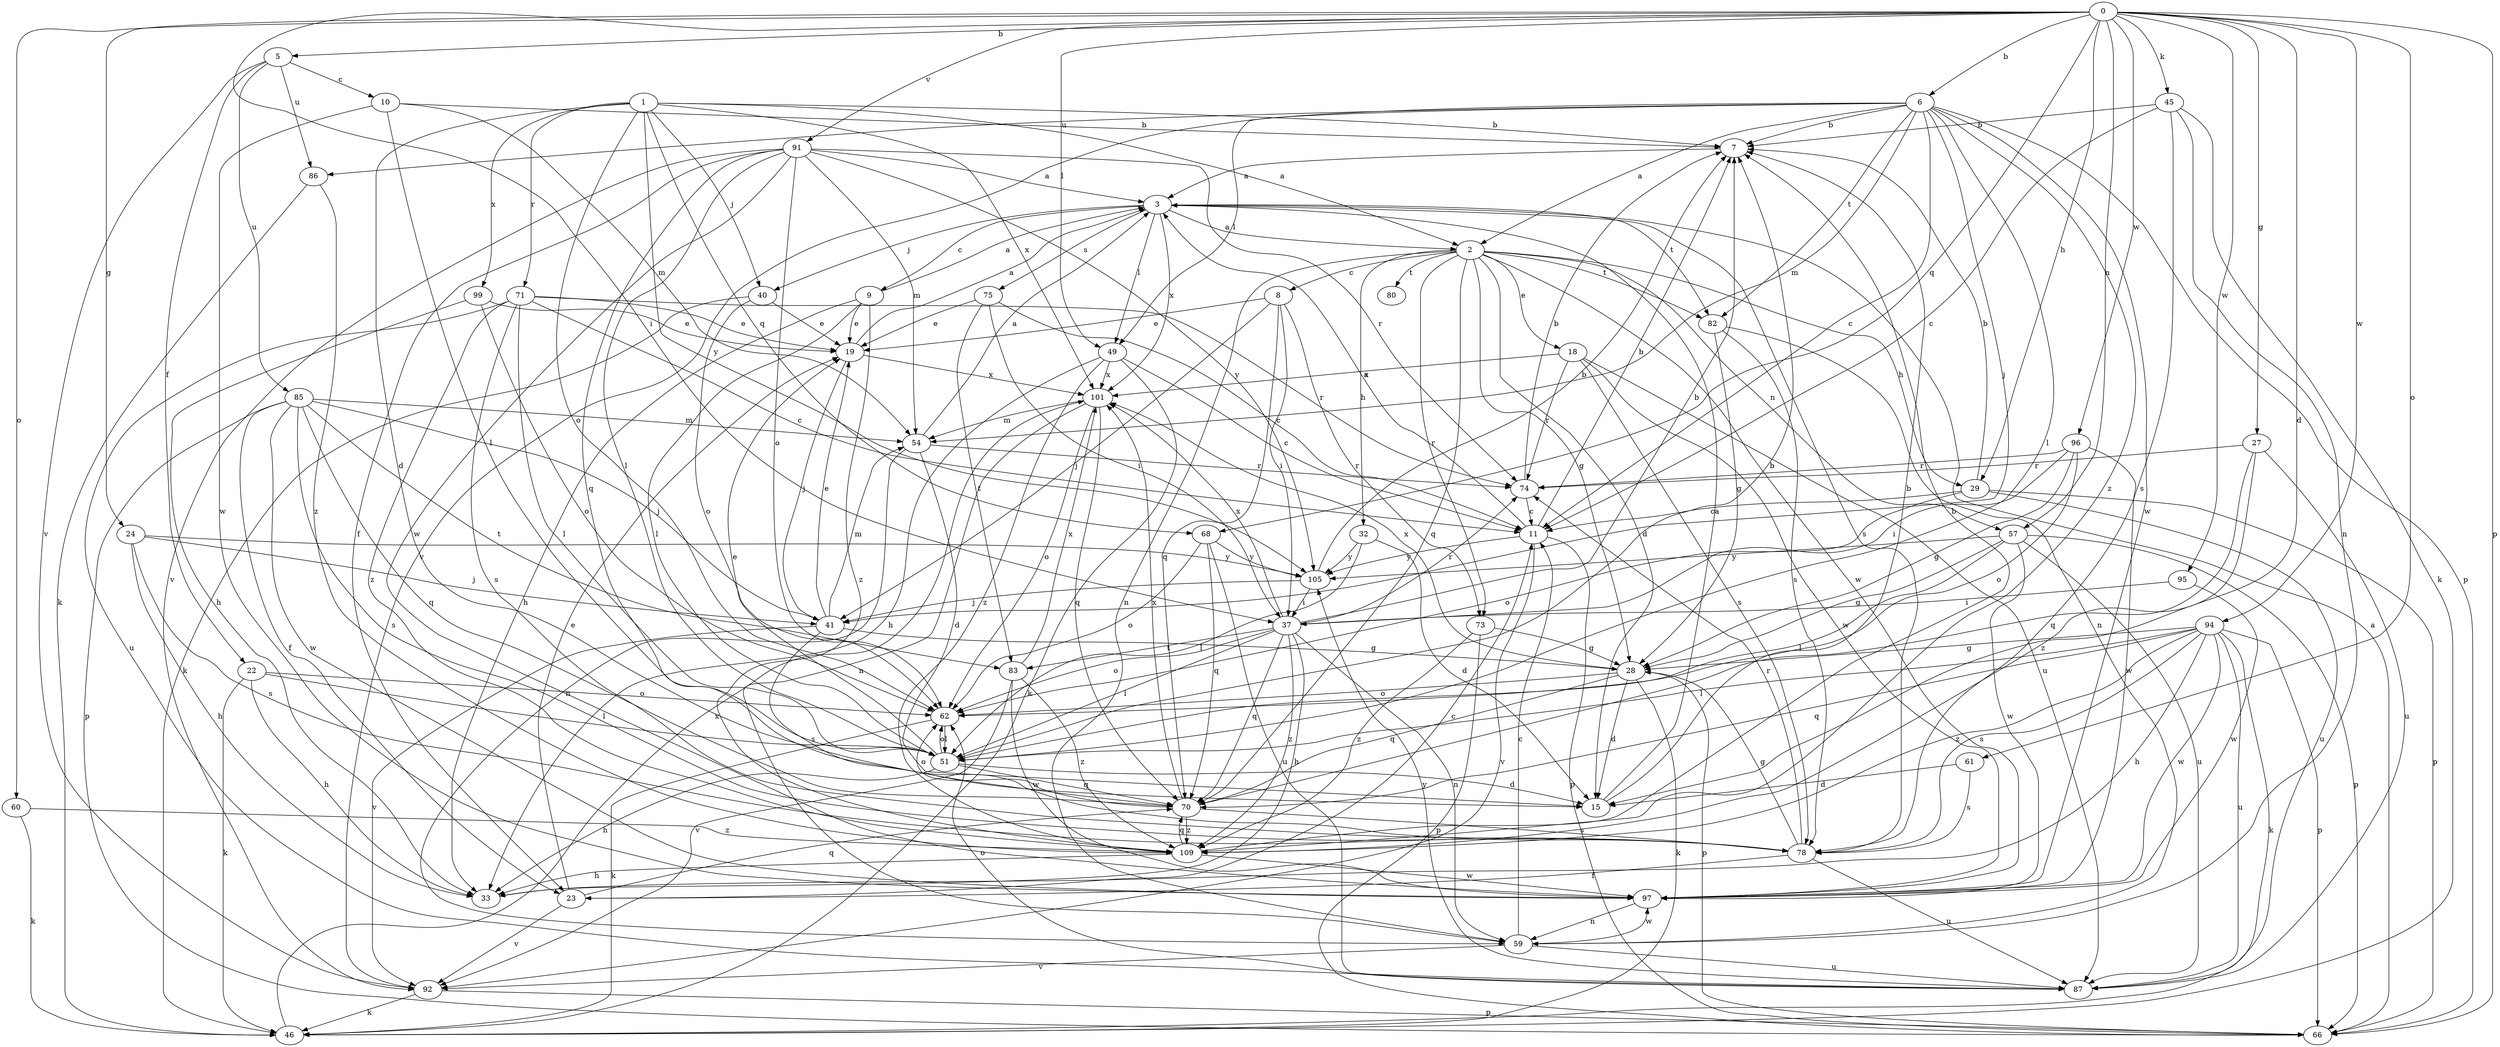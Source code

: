 strict digraph  {
0;
1;
2;
3;
5;
6;
7;
8;
9;
10;
11;
15;
18;
19;
22;
23;
24;
27;
28;
29;
32;
33;
37;
40;
41;
45;
46;
49;
51;
54;
57;
59;
60;
61;
62;
66;
68;
70;
71;
73;
74;
75;
78;
80;
82;
83;
85;
86;
87;
91;
92;
94;
95;
96;
97;
99;
101;
105;
109;
0 -> 5  [label=b];
0 -> 6  [label=b];
0 -> 15  [label=d];
0 -> 24  [label=g];
0 -> 27  [label=g];
0 -> 29  [label=h];
0 -> 37  [label=i];
0 -> 45  [label=k];
0 -> 49  [label=l];
0 -> 57  [label=n];
0 -> 60  [label=o];
0 -> 61  [label=o];
0 -> 66  [label=p];
0 -> 68  [label=q];
0 -> 91  [label=v];
0 -> 94  [label=w];
0 -> 95  [label=w];
0 -> 96  [label=w];
1 -> 2  [label=a];
1 -> 7  [label=b];
1 -> 15  [label=d];
1 -> 40  [label=j];
1 -> 62  [label=o];
1 -> 68  [label=q];
1 -> 71  [label=r];
1 -> 99  [label=x];
1 -> 101  [label=x];
1 -> 105  [label=y];
2 -> 8  [label=c];
2 -> 15  [label=d];
2 -> 18  [label=e];
2 -> 28  [label=g];
2 -> 29  [label=h];
2 -> 32  [label=h];
2 -> 57  [label=n];
2 -> 59  [label=n];
2 -> 70  [label=q];
2 -> 73  [label=r];
2 -> 80  [label=t];
2 -> 82  [label=t];
2 -> 97  [label=w];
3 -> 2  [label=a];
3 -> 9  [label=c];
3 -> 40  [label=j];
3 -> 49  [label=l];
3 -> 75  [label=s];
3 -> 78  [label=s];
3 -> 82  [label=t];
3 -> 101  [label=x];
5 -> 10  [label=c];
5 -> 22  [label=f];
5 -> 85  [label=u];
5 -> 86  [label=u];
5 -> 92  [label=v];
6 -> 2  [label=a];
6 -> 7  [label=b];
6 -> 11  [label=c];
6 -> 41  [label=j];
6 -> 49  [label=l];
6 -> 51  [label=l];
6 -> 54  [label=m];
6 -> 66  [label=p];
6 -> 82  [label=t];
6 -> 86  [label=u];
6 -> 92  [label=v];
6 -> 97  [label=w];
6 -> 109  [label=z];
7 -> 3  [label=a];
8 -> 19  [label=e];
8 -> 37  [label=i];
8 -> 41  [label=j];
8 -> 70  [label=q];
8 -> 73  [label=r];
9 -> 3  [label=a];
9 -> 19  [label=e];
9 -> 33  [label=h];
9 -> 51  [label=l];
9 -> 109  [label=z];
10 -> 7  [label=b];
10 -> 51  [label=l];
10 -> 54  [label=m];
10 -> 97  [label=w];
11 -> 3  [label=a];
11 -> 7  [label=b];
11 -> 66  [label=p];
11 -> 92  [label=v];
11 -> 105  [label=y];
15 -> 3  [label=a];
15 -> 7  [label=b];
18 -> 74  [label=r];
18 -> 78  [label=s];
18 -> 87  [label=u];
18 -> 97  [label=w];
18 -> 101  [label=x];
19 -> 3  [label=a];
19 -> 41  [label=j];
19 -> 101  [label=x];
22 -> 33  [label=h];
22 -> 46  [label=k];
22 -> 51  [label=l];
22 -> 62  [label=o];
23 -> 11  [label=c];
23 -> 19  [label=e];
23 -> 70  [label=q];
23 -> 92  [label=v];
24 -> 33  [label=h];
24 -> 41  [label=j];
24 -> 78  [label=s];
24 -> 105  [label=y];
27 -> 70  [label=q];
27 -> 74  [label=r];
27 -> 87  [label=u];
27 -> 109  [label=z];
28 -> 15  [label=d];
28 -> 46  [label=k];
28 -> 62  [label=o];
28 -> 66  [label=p];
28 -> 70  [label=q];
28 -> 101  [label=x];
29 -> 7  [label=b];
29 -> 11  [label=c];
29 -> 62  [label=o];
29 -> 66  [label=p];
29 -> 87  [label=u];
32 -> 15  [label=d];
32 -> 51  [label=l];
32 -> 105  [label=y];
37 -> 7  [label=b];
37 -> 33  [label=h];
37 -> 51  [label=l];
37 -> 59  [label=n];
37 -> 62  [label=o];
37 -> 70  [label=q];
37 -> 74  [label=r];
37 -> 83  [label=t];
37 -> 101  [label=x];
37 -> 109  [label=z];
40 -> 19  [label=e];
40 -> 46  [label=k];
40 -> 62  [label=o];
41 -> 19  [label=e];
41 -> 28  [label=g];
41 -> 54  [label=m];
41 -> 78  [label=s];
41 -> 92  [label=v];
45 -> 7  [label=b];
45 -> 11  [label=c];
45 -> 46  [label=k];
45 -> 59  [label=n];
45 -> 78  [label=s];
46 -> 101  [label=x];
49 -> 11  [label=c];
49 -> 33  [label=h];
49 -> 46  [label=k];
49 -> 101  [label=x];
49 -> 109  [label=z];
51 -> 7  [label=b];
51 -> 15  [label=d];
51 -> 19  [label=e];
51 -> 33  [label=h];
51 -> 62  [label=o];
51 -> 70  [label=q];
54 -> 3  [label=a];
54 -> 15  [label=d];
54 -> 59  [label=n];
54 -> 74  [label=r];
57 -> 28  [label=g];
57 -> 51  [label=l];
57 -> 66  [label=p];
57 -> 87  [label=u];
57 -> 97  [label=w];
57 -> 105  [label=y];
59 -> 11  [label=c];
59 -> 87  [label=u];
59 -> 92  [label=v];
59 -> 97  [label=w];
60 -> 46  [label=k];
60 -> 109  [label=z];
61 -> 15  [label=d];
61 -> 78  [label=s];
62 -> 46  [label=k];
62 -> 51  [label=l];
66 -> 3  [label=a];
68 -> 62  [label=o];
68 -> 70  [label=q];
68 -> 87  [label=u];
68 -> 105  [label=y];
70 -> 62  [label=o];
70 -> 78  [label=s];
70 -> 101  [label=x];
70 -> 109  [label=z];
71 -> 11  [label=c];
71 -> 19  [label=e];
71 -> 51  [label=l];
71 -> 74  [label=r];
71 -> 78  [label=s];
71 -> 87  [label=u];
71 -> 109  [label=z];
73 -> 28  [label=g];
73 -> 66  [label=p];
73 -> 109  [label=z];
74 -> 7  [label=b];
74 -> 11  [label=c];
75 -> 11  [label=c];
75 -> 19  [label=e];
75 -> 37  [label=i];
75 -> 83  [label=t];
78 -> 23  [label=f];
78 -> 28  [label=g];
78 -> 74  [label=r];
78 -> 87  [label=u];
82 -> 28  [label=g];
82 -> 59  [label=n];
82 -> 78  [label=s];
83 -> 92  [label=v];
83 -> 97  [label=w];
83 -> 101  [label=x];
83 -> 109  [label=z];
85 -> 23  [label=f];
85 -> 41  [label=j];
85 -> 54  [label=m];
85 -> 66  [label=p];
85 -> 70  [label=q];
85 -> 78  [label=s];
85 -> 83  [label=t];
85 -> 97  [label=w];
86 -> 46  [label=k];
86 -> 109  [label=z];
87 -> 62  [label=o];
87 -> 105  [label=y];
91 -> 3  [label=a];
91 -> 23  [label=f];
91 -> 51  [label=l];
91 -> 54  [label=m];
91 -> 62  [label=o];
91 -> 70  [label=q];
91 -> 74  [label=r];
91 -> 92  [label=v];
91 -> 97  [label=w];
91 -> 105  [label=y];
92 -> 46  [label=k];
92 -> 66  [label=p];
94 -> 28  [label=g];
94 -> 33  [label=h];
94 -> 46  [label=k];
94 -> 51  [label=l];
94 -> 66  [label=p];
94 -> 70  [label=q];
94 -> 78  [label=s];
94 -> 87  [label=u];
94 -> 97  [label=w];
94 -> 109  [label=z];
95 -> 37  [label=i];
95 -> 97  [label=w];
96 -> 28  [label=g];
96 -> 37  [label=i];
96 -> 62  [label=o];
96 -> 74  [label=r];
96 -> 97  [label=w];
97 -> 59  [label=n];
99 -> 19  [label=e];
99 -> 33  [label=h];
99 -> 62  [label=o];
101 -> 54  [label=m];
101 -> 59  [label=n];
101 -> 62  [label=o];
101 -> 70  [label=q];
105 -> 7  [label=b];
105 -> 37  [label=i];
105 -> 41  [label=j];
109 -> 7  [label=b];
109 -> 33  [label=h];
109 -> 70  [label=q];
109 -> 97  [label=w];
}
